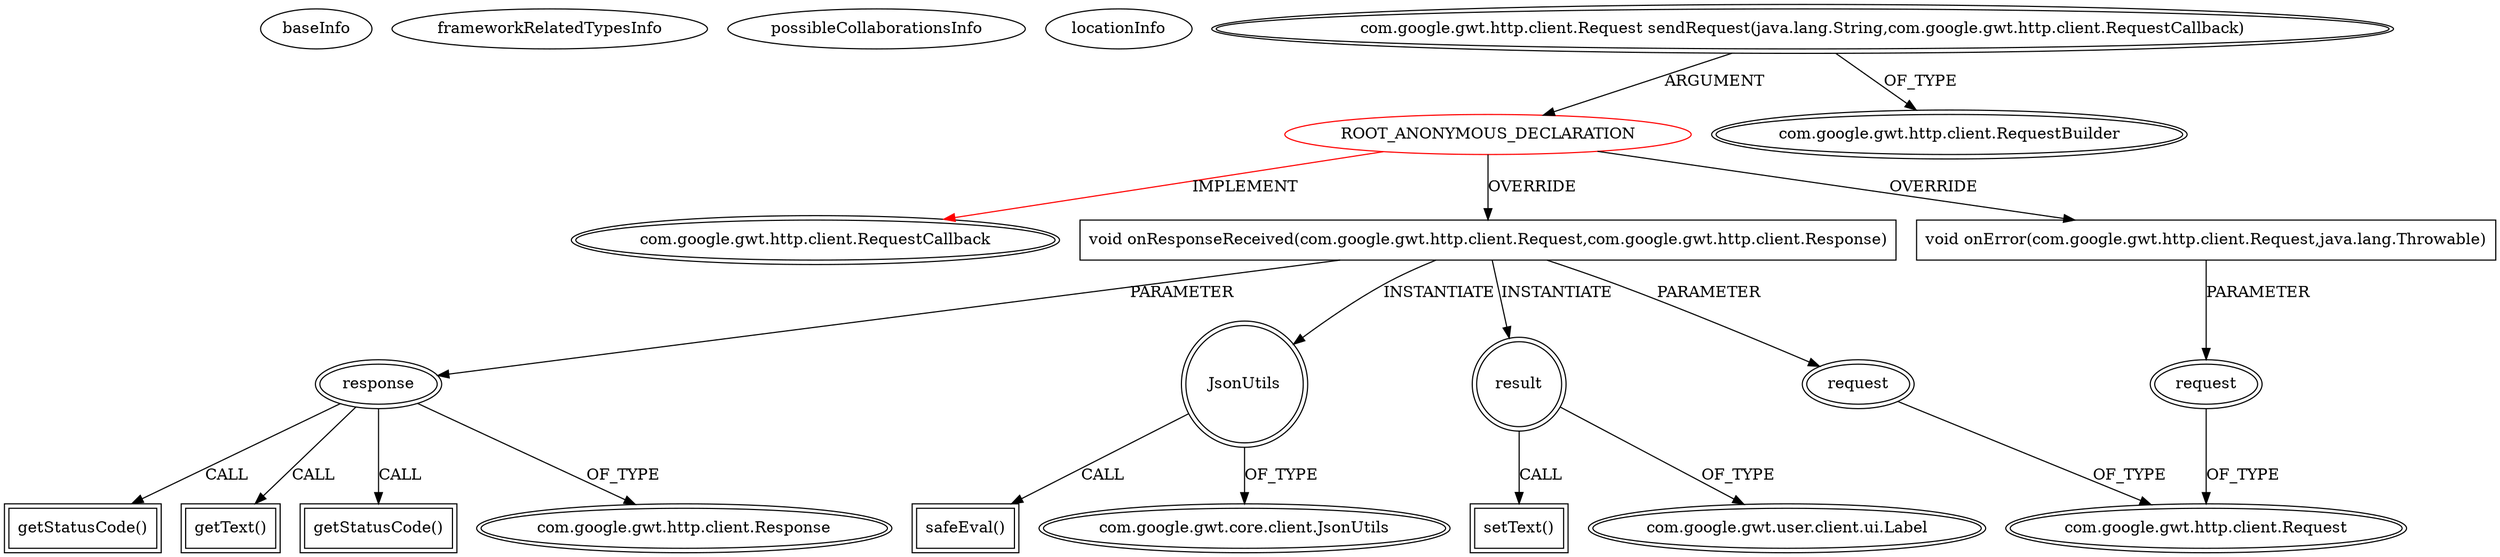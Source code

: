 digraph {
baseInfo[graphId=1003,category="extension_graph",isAnonymous=true,possibleRelation=false]
frameworkRelatedTypesInfo[0="com.google.gwt.http.client.RequestCallback"]
possibleCollaborationsInfo[]
locationInfo[projectName="burrsutter-gwt-hellodata",filePath="/burrsutter-gwt-hellodata/gwt-hellodata-master/src/main/java/org/jboss/as/quickstarts/gwthelloworld/client/local/HelloWorldClient.java",contextSignature="void onButtonClick(com.google.gwt.event.dom.client.ClickEvent)",graphId="1003"]
0[label="ROOT_ANONYMOUS_DECLARATION",vertexType="ROOT_ANONYMOUS_DECLARATION",isFrameworkType=false,color=red]
1[label="com.google.gwt.http.client.RequestCallback",vertexType="FRAMEWORK_INTERFACE_TYPE",isFrameworkType=true,peripheries=2]
2[label="com.google.gwt.http.client.Request sendRequest(java.lang.String,com.google.gwt.http.client.RequestCallback)",vertexType="OUTSIDE_CALL",isFrameworkType=true,peripheries=2]
3[label="com.google.gwt.http.client.RequestBuilder",vertexType="FRAMEWORK_CLASS_TYPE",isFrameworkType=true,peripheries=2]
4[label="void onResponseReceived(com.google.gwt.http.client.Request,com.google.gwt.http.client.Response)",vertexType="OVERRIDING_METHOD_DECLARATION",isFrameworkType=false,shape=box]
5[label="request",vertexType="PARAMETER_DECLARATION",isFrameworkType=true,peripheries=2]
6[label="com.google.gwt.http.client.Request",vertexType="FRAMEWORK_CLASS_TYPE",isFrameworkType=true,peripheries=2]
7[label="response",vertexType="PARAMETER_DECLARATION",isFrameworkType=true,peripheries=2]
8[label="com.google.gwt.http.client.Response",vertexType="FRAMEWORK_CLASS_TYPE",isFrameworkType=true,peripheries=2]
10[label="getStatusCode()",vertexType="INSIDE_CALL",isFrameworkType=true,peripheries=2,shape=box]
11[label="JsonUtils",vertexType="VARIABLE_EXPRESION",isFrameworkType=true,peripheries=2,shape=circle]
13[label="com.google.gwt.core.client.JsonUtils",vertexType="FRAMEWORK_CLASS_TYPE",isFrameworkType=true,peripheries=2]
12[label="safeEval()",vertexType="INSIDE_CALL",isFrameworkType=true,peripheries=2,shape=box]
15[label="getText()",vertexType="INSIDE_CALL",isFrameworkType=true,peripheries=2,shape=box]
16[label="result",vertexType="VARIABLE_EXPRESION",isFrameworkType=true,peripheries=2,shape=circle]
18[label="com.google.gwt.user.client.ui.Label",vertexType="FRAMEWORK_CLASS_TYPE",isFrameworkType=true,peripheries=2]
17[label="setText()",vertexType="INSIDE_CALL",isFrameworkType=true,peripheries=2,shape=box]
20[label="getStatusCode()",vertexType="INSIDE_CALL",isFrameworkType=true,peripheries=2,shape=box]
21[label="void onError(com.google.gwt.http.client.Request,java.lang.Throwable)",vertexType="OVERRIDING_METHOD_DECLARATION",isFrameworkType=false,shape=box]
22[label="request",vertexType="PARAMETER_DECLARATION",isFrameworkType=true,peripheries=2]
0->1[label="IMPLEMENT",color=red]
2->0[label="ARGUMENT"]
2->3[label="OF_TYPE"]
0->4[label="OVERRIDE"]
5->6[label="OF_TYPE"]
4->5[label="PARAMETER"]
7->8[label="OF_TYPE"]
4->7[label="PARAMETER"]
7->10[label="CALL"]
4->11[label="INSTANTIATE"]
11->13[label="OF_TYPE"]
11->12[label="CALL"]
7->15[label="CALL"]
4->16[label="INSTANTIATE"]
16->18[label="OF_TYPE"]
16->17[label="CALL"]
7->20[label="CALL"]
0->21[label="OVERRIDE"]
22->6[label="OF_TYPE"]
21->22[label="PARAMETER"]
}
